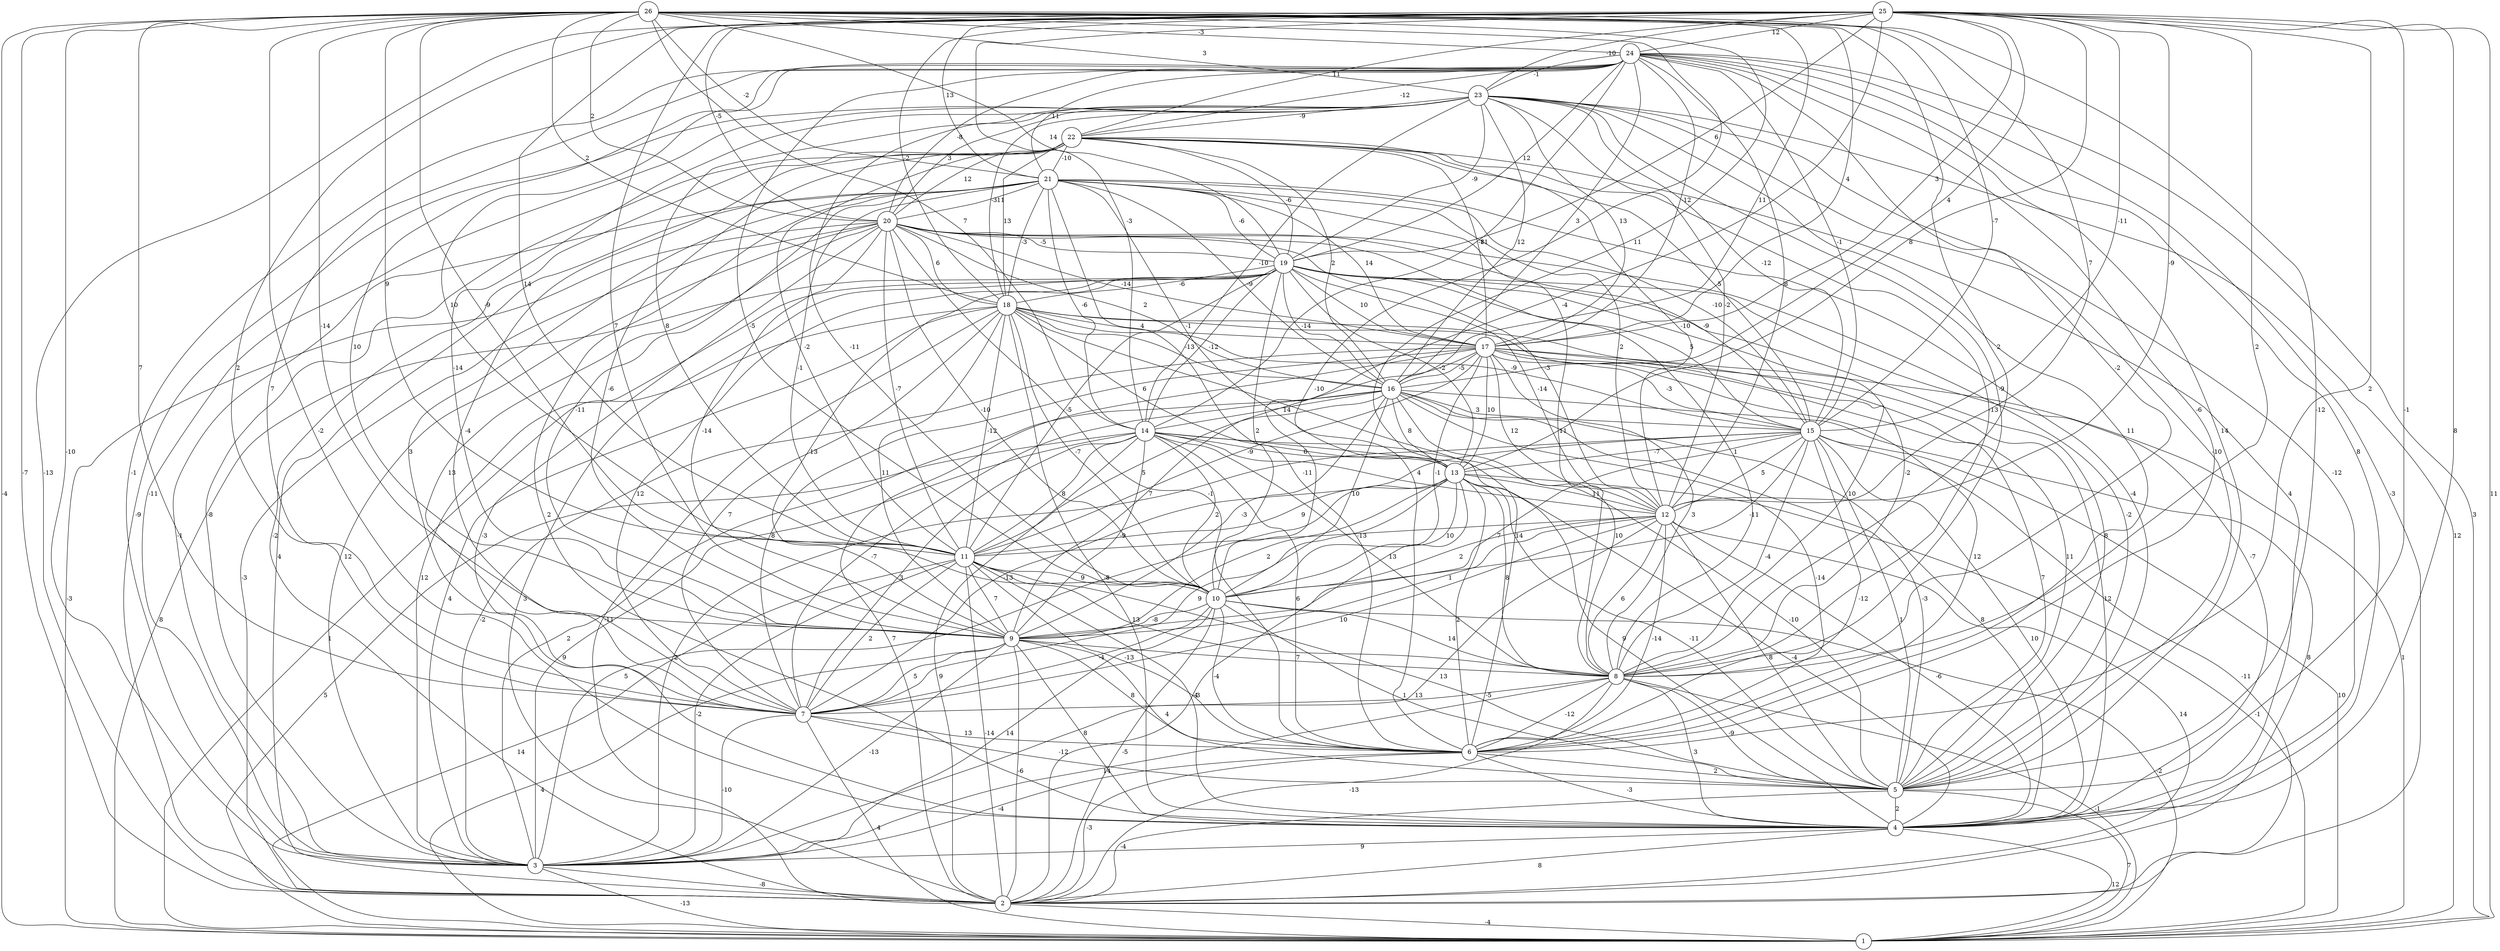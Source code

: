 graph { 
	 fontname="Helvetica,Arial,sans-serif" 
	 node [shape = circle]; 
	 26 -- 1 [label = "-4"];
	 26 -- 2 [label = "-7"];
	 26 -- 3 [label = "-10"];
	 26 -- 4 [label = "-2"];
	 26 -- 5 [label = "-12"];
	 26 -- 6 [label = "-10"];
	 26 -- 7 [label = "7"];
	 26 -- 8 [label = "2"];
	 26 -- 9 [label = "-14"];
	 26 -- 10 [label = "-9"];
	 26 -- 11 [label = "9"];
	 26 -- 12 [label = "7"];
	 26 -- 13 [label = "11"];
	 26 -- 14 [label = "7"];
	 26 -- 15 [label = "-7"];
	 26 -- 16 [label = "11"];
	 26 -- 17 [label = "4"];
	 26 -- 18 [label = "2"];
	 26 -- 19 [label = "14"];
	 26 -- 20 [label = "2"];
	 26 -- 21 [label = "-2"];
	 26 -- 23 [label = "3"];
	 26 -- 24 [label = "-3"];
	 25 -- 1 [label = "11"];
	 25 -- 2 [label = "-13"];
	 25 -- 4 [label = "8"];
	 25 -- 5 [label = "-1"];
	 25 -- 6 [label = "2"];
	 25 -- 7 [label = "2"];
	 25 -- 8 [label = "2"];
	 25 -- 9 [label = "7"];
	 25 -- 10 [label = "-4"];
	 25 -- 11 [label = "14"];
	 25 -- 12 [label = "-9"];
	 25 -- 13 [label = "8"];
	 25 -- 14 [label = "-3"];
	 25 -- 15 [label = "-11"];
	 25 -- 16 [label = "4"];
	 25 -- 17 [label = "3"];
	 25 -- 18 [label = "-2"];
	 25 -- 19 [label = "6"];
	 25 -- 20 [label = "-5"];
	 25 -- 21 [label = "13"];
	 25 -- 22 [label = "11"];
	 25 -- 23 [label = "-10"];
	 25 -- 24 [label = "12"];
	 24 -- 1 [label = "3"];
	 24 -- 2 [label = "-3"];
	 24 -- 3 [label = "-1"];
	 24 -- 4 [label = "8"];
	 24 -- 5 [label = "14"];
	 24 -- 6 [label = "-6"];
	 24 -- 7 [label = "7"];
	 24 -- 8 [label = "-2"];
	 24 -- 9 [label = "10"];
	 24 -- 10 [label = "-5"];
	 24 -- 11 [label = "10"];
	 24 -- 12 [label = "8"];
	 24 -- 14 [label = "8"];
	 24 -- 15 [label = "-1"];
	 24 -- 16 [label = "3"];
	 24 -- 17 [label = "-12"];
	 24 -- 19 [label = "12"];
	 24 -- 20 [label = "-8"];
	 24 -- 21 [label = "11"];
	 24 -- 22 [label = "-12"];
	 24 -- 23 [label = "-1"];
	 23 -- 1 [label = "12"];
	 23 -- 2 [label = "-9"];
	 23 -- 3 [label = "-11"];
	 23 -- 4 [label = "-12"];
	 23 -- 5 [label = "-10"];
	 23 -- 6 [label = "11"];
	 23 -- 8 [label = "-9"];
	 23 -- 9 [label = "-14"];
	 23 -- 10 [label = "-11"];
	 23 -- 11 [label = "8"];
	 23 -- 12 [label = "-2"];
	 23 -- 14 [label = "-10"];
	 23 -- 15 [label = "-12"];
	 23 -- 16 [label = "12"];
	 23 -- 17 [label = "13"];
	 23 -- 18 [label = "-3"];
	 23 -- 19 [label = "-9"];
	 23 -- 20 [label = "3"];
	 23 -- 22 [label = "-9"];
	 22 -- 2 [label = "-2"];
	 22 -- 3 [label = "-8"];
	 22 -- 4 [label = "4"];
	 22 -- 7 [label = "-4"];
	 22 -- 8 [label = "-13"];
	 22 -- 9 [label = "-6"];
	 22 -- 11 [label = "-2"];
	 22 -- 12 [label = "-10"];
	 22 -- 15 [label = "5"];
	 22 -- 16 [label = "2"];
	 22 -- 17 [label = "-11"];
	 22 -- 18 [label = "13"];
	 22 -- 19 [label = "-6"];
	 22 -- 20 [label = "12"];
	 22 -- 21 [label = "-10"];
	 21 -- 2 [label = "4"];
	 21 -- 3 [label = "-1"];
	 21 -- 4 [label = "2"];
	 21 -- 5 [label = "-4"];
	 21 -- 6 [label = "-11"];
	 21 -- 7 [label = "3"];
	 21 -- 8 [label = "11"];
	 21 -- 9 [label = "-11"];
	 21 -- 11 [label = "-1"];
	 21 -- 12 [label = "2"];
	 21 -- 13 [label = "-1"];
	 21 -- 14 [label = "-6"];
	 21 -- 15 [label = "-10"];
	 21 -- 16 [label = "-9"];
	 21 -- 17 [label = "14"];
	 21 -- 18 [label = "-3"];
	 21 -- 19 [label = "-6"];
	 21 -- 20 [label = "11"];
	 20 -- 1 [label = "-3"];
	 20 -- 2 [label = "-3"];
	 20 -- 3 [label = "12"];
	 20 -- 4 [label = "-3"];
	 20 -- 5 [label = "-2"];
	 20 -- 6 [label = "-1"];
	 20 -- 7 [label = "13"];
	 20 -- 8 [label = "1"];
	 20 -- 9 [label = "-14"];
	 20 -- 10 [label = "-10"];
	 20 -- 11 [label = "-7"];
	 20 -- 12 [label = "-3"];
	 20 -- 15 [label = "-9"];
	 20 -- 16 [label = "2"];
	 20 -- 17 [label = "-14"];
	 20 -- 18 [label = "6"];
	 20 -- 19 [label = "-5"];
	 19 -- 1 [label = "8"];
	 19 -- 2 [label = "3"];
	 19 -- 3 [label = "12"];
	 19 -- 4 [label = "-7"];
	 19 -- 5 [label = "8"];
	 19 -- 7 [label = "12"];
	 19 -- 8 [label = "-2"];
	 19 -- 9 [label = "13"];
	 19 -- 10 [label = "2"];
	 19 -- 11 [label = "-5"];
	 19 -- 12 [label = "-14"];
	 19 -- 13 [label = "-2"];
	 19 -- 14 [label = "-12"];
	 19 -- 15 [label = "5"];
	 19 -- 16 [label = "-14"];
	 19 -- 17 [label = "10"];
	 19 -- 18 [label = "-6"];
	 18 -- 1 [label = "1"];
	 18 -- 2 [label = "-11"];
	 18 -- 3 [label = "4"];
	 18 -- 4 [label = "-8"];
	 18 -- 5 [label = "11"];
	 18 -- 6 [label = "14"];
	 18 -- 7 [label = "7"];
	 18 -- 8 [label = "10"];
	 18 -- 9 [label = "11"];
	 18 -- 10 [label = "-7"];
	 18 -- 11 [label = "-12"];
	 18 -- 13 [label = "6"];
	 18 -- 15 [label = "-9"];
	 18 -- 16 [label = "-13"];
	 18 -- 17 [label = "4"];
	 17 -- 1 [label = "1"];
	 17 -- 2 [label = "7"];
	 17 -- 3 [label = "-2"];
	 17 -- 4 [label = "12"];
	 17 -- 5 [label = "7"];
	 17 -- 6 [label = "12"];
	 17 -- 7 [label = "8"];
	 17 -- 8 [label = "3"];
	 17 -- 9 [label = "7"];
	 17 -- 10 [label = "-1"];
	 17 -- 11 [label = "-9"];
	 17 -- 12 [label = "12"];
	 17 -- 13 [label = "10"];
	 17 -- 15 [label = "-3"];
	 17 -- 16 [label = "-5"];
	 16 -- 2 [label = "8"];
	 16 -- 3 [label = "2"];
	 16 -- 4 [label = "8"];
	 16 -- 5 [label = "-3"];
	 16 -- 6 [label = "-14"];
	 16 -- 7 [label = "-7"];
	 16 -- 8 [label = "10"];
	 16 -- 9 [label = "-3"];
	 16 -- 10 [label = "10"];
	 16 -- 11 [label = "5"];
	 16 -- 13 [label = "8"];
	 16 -- 14 [label = "14"];
	 16 -- 15 [label = "3"];
	 15 -- 1 [label = "10"];
	 15 -- 2 [label = "-11"];
	 15 -- 3 [label = "2"];
	 15 -- 4 [label = "10"];
	 15 -- 5 [label = "1"];
	 15 -- 6 [label = "-12"];
	 15 -- 7 [label = "-13"];
	 15 -- 8 [label = "-4"];
	 15 -- 9 [label = "7"];
	 15 -- 10 [label = "-11"];
	 15 -- 12 [label = "5"];
	 15 -- 13 [label = "-7"];
	 14 -- 1 [label = "5"];
	 14 -- 2 [label = "9"];
	 14 -- 3 [label = "9"];
	 14 -- 4 [label = "9"];
	 14 -- 5 [label = "-10"];
	 14 -- 6 [label = "6"];
	 14 -- 7 [label = "3"];
	 14 -- 8 [label = "13"];
	 14 -- 9 [label = "-9"];
	 14 -- 10 [label = "2"];
	 14 -- 11 [label = "8"];
	 14 -- 12 [label = "4"];
	 14 -- 13 [label = "6"];
	 13 -- 1 [label = "-1"];
	 13 -- 2 [label = "-3"];
	 13 -- 3 [label = "5"];
	 13 -- 4 [label = "-4"];
	 13 -- 5 [label = "-11"];
	 13 -- 6 [label = "2"];
	 13 -- 7 [label = "9"];
	 13 -- 8 [label = "8"];
	 13 -- 9 [label = "2"];
	 13 -- 10 [label = "10"];
	 13 -- 11 [label = "9"];
	 13 -- 12 [label = "11"];
	 12 -- 2 [label = "14"];
	 12 -- 3 [label = "13"];
	 12 -- 4 [label = "-6"];
	 12 -- 5 [label = "8"];
	 12 -- 6 [label = "-14"];
	 12 -- 7 [label = "10"];
	 12 -- 8 [label = "6"];
	 12 -- 9 [label = "1"];
	 12 -- 10 [label = "2"];
	 12 -- 11 [label = "-13"];
	 11 -- 1 [label = "14"];
	 11 -- 2 [label = "-14"];
	 11 -- 3 [label = "-2"];
	 11 -- 4 [label = "-4"];
	 11 -- 5 [label = "13"];
	 11 -- 6 [label = "-13"];
	 11 -- 7 [label = "2"];
	 11 -- 8 [label = "13"];
	 11 -- 9 [label = "7"];
	 11 -- 10 [label = "9"];
	 10 -- 1 [label = "-2"];
	 10 -- 2 [label = "-5"];
	 10 -- 3 [label = "14"];
	 10 -- 5 [label = "1"];
	 10 -- 6 [label = "-4"];
	 10 -- 7 [label = "-4"];
	 10 -- 8 [label = "14"];
	 10 -- 9 [label = "-8"];
	 9 -- 1 [label = "4"];
	 9 -- 2 [label = "-6"];
	 9 -- 3 [label = "-13"];
	 9 -- 4 [label = "8"];
	 9 -- 5 [label = "4"];
	 9 -- 6 [label = "8"];
	 9 -- 7 [label = "5"];
	 9 -- 8 [label = "7"];
	 8 -- 1 [label = "-1"];
	 8 -- 2 [label = "-13"];
	 8 -- 3 [label = "14"];
	 8 -- 4 [label = "3"];
	 8 -- 5 [label = "-9"];
	 8 -- 6 [label = "-12"];
	 8 -- 7 [label = "-5"];
	 7 -- 1 [label = "4"];
	 7 -- 3 [label = "-10"];
	 7 -- 5 [label = "-12"];
	 7 -- 6 [label = "13"];
	 6 -- 2 [label = "-3"];
	 6 -- 3 [label = "-4"];
	 6 -- 4 [label = "-3"];
	 6 -- 5 [label = "2"];
	 5 -- 1 [label = "7"];
	 5 -- 2 [label = "-4"];
	 5 -- 4 [label = "2"];
	 4 -- 1 [label = "12"];
	 4 -- 2 [label = "8"];
	 4 -- 3 [label = "9"];
	 3 -- 1 [label = "-13"];
	 3 -- 2 [label = "-8"];
	 2 -- 1 [label = "-4"];
	 1;
	 2;
	 3;
	 4;
	 5;
	 6;
	 7;
	 8;
	 9;
	 10;
	 11;
	 12;
	 13;
	 14;
	 15;
	 16;
	 17;
	 18;
	 19;
	 20;
	 21;
	 22;
	 23;
	 24;
	 25;
	 26;
}
